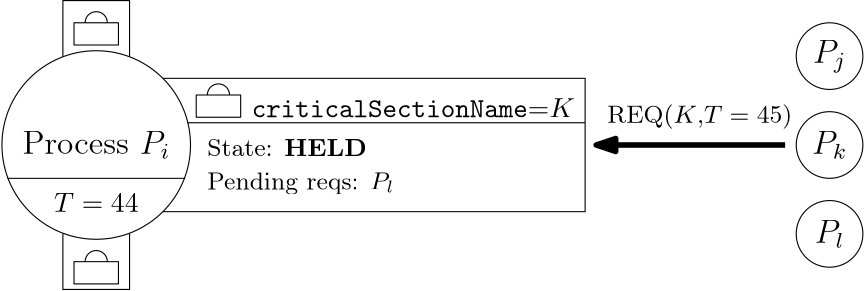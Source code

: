 <?xml version="1.0"?>
<!DOCTYPE ipe SYSTEM "ipe.dtd">
<ipe version="70206" creator="Ipe 7.2.7">
<info created="D:20180502113833" modified="D:20180502121123"/>
<ipestyle name="basic">
<symbol name="arrow/arc(spx)">
<path stroke="sym-stroke" fill="sym-stroke" pen="sym-pen">
0 0 m
-1 0.333 l
-1 -0.333 l
h
</path>
</symbol>
<symbol name="arrow/farc(spx)">
<path stroke="sym-stroke" fill="white" pen="sym-pen">
0 0 m
-1 0.333 l
-1 -0.333 l
h
</path>
</symbol>
<symbol name="arrow/ptarc(spx)">
<path stroke="sym-stroke" fill="sym-stroke" pen="sym-pen">
0 0 m
-1 0.333 l
-0.8 0 l
-1 -0.333 l
h
</path>
</symbol>
<symbol name="arrow/fptarc(spx)">
<path stroke="sym-stroke" fill="white" pen="sym-pen">
0 0 m
-1 0.333 l
-0.8 0 l
-1 -0.333 l
h
</path>
</symbol>
<symbol name="mark/circle(sx)" transformations="translations">
<path fill="sym-stroke">
0.6 0 0 0.6 0 0 e
0.4 0 0 0.4 0 0 e
</path>
</symbol>
<symbol name="mark/disk(sx)" transformations="translations">
<path fill="sym-stroke">
0.6 0 0 0.6 0 0 e
</path>
</symbol>
<symbol name="mark/fdisk(sfx)" transformations="translations">
<group>
<path fill="sym-fill">
0.5 0 0 0.5 0 0 e
</path>
<path fill="sym-stroke" fillrule="eofill">
0.6 0 0 0.6 0 0 e
0.4 0 0 0.4 0 0 e
</path>
</group>
</symbol>
<symbol name="mark/box(sx)" transformations="translations">
<path fill="sym-stroke" fillrule="eofill">
-0.6 -0.6 m
0.6 -0.6 l
0.6 0.6 l
-0.6 0.6 l
h
-0.4 -0.4 m
0.4 -0.4 l
0.4 0.4 l
-0.4 0.4 l
h
</path>
</symbol>
<symbol name="mark/square(sx)" transformations="translations">
<path fill="sym-stroke">
-0.6 -0.6 m
0.6 -0.6 l
0.6 0.6 l
-0.6 0.6 l
h
</path>
</symbol>
<symbol name="mark/fsquare(sfx)" transformations="translations">
<group>
<path fill="sym-fill">
-0.5 -0.5 m
0.5 -0.5 l
0.5 0.5 l
-0.5 0.5 l
h
</path>
<path fill="sym-stroke" fillrule="eofill">
-0.6 -0.6 m
0.6 -0.6 l
0.6 0.6 l
-0.6 0.6 l
h
-0.4 -0.4 m
0.4 -0.4 l
0.4 0.4 l
-0.4 0.4 l
h
</path>
</group>
</symbol>
<symbol name="mark/cross(sx)" transformations="translations">
<group>
<path fill="sym-stroke">
-0.43 -0.57 m
0.57 0.43 l
0.43 0.57 l
-0.57 -0.43 l
h
</path>
<path fill="sym-stroke">
-0.43 0.57 m
0.57 -0.43 l
0.43 -0.57 l
-0.57 0.43 l
h
</path>
</group>
</symbol>
<symbol name="arrow/fnormal(spx)">
<path stroke="sym-stroke" fill="white" pen="sym-pen">
0 0 m
-1 0.333 l
-1 -0.333 l
h
</path>
</symbol>
<symbol name="arrow/pointed(spx)">
<path stroke="sym-stroke" fill="sym-stroke" pen="sym-pen">
0 0 m
-1 0.333 l
-0.8 0 l
-1 -0.333 l
h
</path>
</symbol>
<symbol name="arrow/fpointed(spx)">
<path stroke="sym-stroke" fill="white" pen="sym-pen">
0 0 m
-1 0.333 l
-0.8 0 l
-1 -0.333 l
h
</path>
</symbol>
<symbol name="arrow/linear(spx)">
<path stroke="sym-stroke" pen="sym-pen">
-1 0.333 m
0 0 l
-1 -0.333 l
</path>
</symbol>
<symbol name="arrow/fdouble(spx)">
<path stroke="sym-stroke" fill="white" pen="sym-pen">
0 0 m
-1 0.333 l
-1 -0.333 l
h
-1 0 m
-2 0.333 l
-2 -0.333 l
h
</path>
</symbol>
<symbol name="arrow/double(spx)">
<path stroke="sym-stroke" fill="sym-stroke" pen="sym-pen">
0 0 m
-1 0.333 l
-1 -0.333 l
h
-1 0 m
-2 0.333 l
-2 -0.333 l
h
</path>
</symbol>
<pen name="heavier" value="0.8"/>
<pen name="fat" value="1.2"/>
<pen name="ultrafat" value="2"/>
<symbolsize name="large" value="5"/>
<symbolsize name="small" value="2"/>
<symbolsize name="tiny" value="1.1"/>
<arrowsize name="large" value="10"/>
<arrowsize name="small" value="5"/>
<arrowsize name="tiny" value="3"/>
<color name="red" value="1 0 0"/>
<color name="green" value="0 1 0"/>
<color name="blue" value="0 0 1"/>
<color name="yellow" value="1 1 0"/>
<color name="orange" value="1 0.647 0"/>
<color name="gold" value="1 0.843 0"/>
<color name="purple" value="0.627 0.125 0.941"/>
<color name="gray" value="0.745"/>
<color name="brown" value="0.647 0.165 0.165"/>
<color name="navy" value="0 0 0.502"/>
<color name="pink" value="1 0.753 0.796"/>
<color name="seagreen" value="0.18 0.545 0.341"/>
<color name="turquoise" value="0.251 0.878 0.816"/>
<color name="violet" value="0.933 0.51 0.933"/>
<color name="darkblue" value="0 0 0.545"/>
<color name="darkcyan" value="0 0.545 0.545"/>
<color name="darkgray" value="0.663"/>
<color name="darkgreen" value="0 0.392 0"/>
<color name="darkmagenta" value="0.545 0 0.545"/>
<color name="darkorange" value="1 0.549 0"/>
<color name="darkred" value="0.545 0 0"/>
<color name="lightblue" value="0.678 0.847 0.902"/>
<color name="lightcyan" value="0.878 1 1"/>
<color name="lightgray" value="0.827"/>
<color name="lightgreen" value="0.565 0.933 0.565"/>
<color name="lightyellow" value="1 1 0.878"/>
<dashstyle name="dashed" value="[4] 0"/>
<dashstyle name="dotted" value="[1 3] 0"/>
<dashstyle name="dash dotted" value="[4 2 1 2] 0"/>
<dashstyle name="dash dot dotted" value="[4 2 1 2 1 2] 0"/>
<textsize name="large" value="\large"/>
<textsize name="Large" value="\Large"/>
<textsize name="LARGE" value="\LARGE"/>
<textsize name="huge" value="\huge"/>
<textsize name="Huge" value="\Huge"/>
<textsize name="small" value="\small"/>
<textsize name="footnote" value="\footnotesize"/>
<textsize name="tiny" value="\tiny"/>
<textstyle name="center" begin="\begin{center}" end="\end{center}"/>
<textstyle name="itemize" begin="\begin{itemize}" end="\end{itemize}"/>
<textstyle name="item" begin="\begin{itemize}\item{}" end="\end{itemize}"/>
<gridsize name="4 pts" value="4"/>
<gridsize name="8 pts (~3 mm)" value="8"/>
<gridsize name="16 pts (~6 mm)" value="16"/>
<gridsize name="32 pts (~12 mm)" value="32"/>
<gridsize name="10 pts (~3.5 mm)" value="10"/>
<gridsize name="20 pts (~7 mm)" value="20"/>
<gridsize name="14 pts (~5 mm)" value="14"/>
<gridsize name="28 pts (~10 mm)" value="28"/>
<gridsize name="56 pts (~20 mm)" value="56"/>
<anglesize name="90 deg" value="90"/>
<anglesize name="60 deg" value="60"/>
<anglesize name="45 deg" value="45"/>
<anglesize name="30 deg" value="30"/>
<anglesize name="22.5 deg" value="22.5"/>
<opacity name="10%" value="0.1"/>
<opacity name="30%" value="0.3"/>
<opacity name="50%" value="0.5"/>
<opacity name="75%" value="0.75"/>
<tiling name="falling" angle="-60" step="4" width="1"/>
<tiling name="rising" angle="30" step="4" width="1"/>
</ipestyle>
<page>
<layer name="alpha"/>
<view layers="alpha" active="alpha"/>
<text layer="alpha" matrix="1 0 0 1 28 -64" transformations="translations" pos="68 808" stroke="black" type="label" width="53.164" height="8.173" depth="1.79" halign="center" valign="center" size="large">Process $P_i$</text>
<text matrix="1 0 0 1 68 -60" transformations="translations" pos="68 788" stroke="black" type="label" width="67.353" height="6.23" depth="1.74" valign="baseline" size="small">Pending reqs: $P_l$</text>
<text matrix="1 0 0 1 68 -48" transformations="translations" pos="68 788" stroke="black" type="label" width="57.403" height="6.152" depth="0" valign="baseline" size="small">State: \textbf{HELD}</text>
<path matrix="1 0 0 1 64 -66" stroke="black">
68 828 m
68 820 l
84 820 l
84 828 l
h
</path>
<path matrix="1 0 0 1 64 -66" stroke="black">
72 828 m
4 0 0 -4 76 828 80 828 a
</path>
<text matrix="1 0 0 1 64 -66" transformations="translations" pos="88 820" stroke="black" type="label" width="116.299" height="6.808" depth="0" valign="baseline">\texttt{criticalSectionName}=$K$</text>
<path matrix="1 0 0 1 0 -48" stroke="black">
33.9411 0 0 33.9411 96 792 e
</path>
<path matrix="1 0 0 1 0 -48" stroke="black">
120 816 m
272 816 l
272 800 l
128.985 800 l
272 800 l
272 768 l
120 768 l
</path>
<path matrix="1 0 0 1 20 -126" stroke="black">
68 828 m
68 820 l
84 820 l
84 828 l
h
</path>
<path matrix="1 0 0 1 20 -126" stroke="black">
72 828 m
4 0 0 -4 76 828 80 828 a
</path>
<path matrix="1 0 0 1 20 -40" stroke="black">
68 828 m
68 820 l
84 820 l
84 828 l
h
</path>
<path matrix="1 0 0 1 20 -40" stroke="black">
72 828 m
4 0 0 -4 76 828 80 828 a
</path>
<path stroke="black">
84 775.749 m
84 796 l
108 796 l
108 775.749 l
</path>
<path stroke="black">
84 712.251 m
84 692 l
108 692 l
108 712 l
</path>
<path stroke="black">
12 0 0 12 360 776 e
</path>
<path stroke="black">
12 0 0 12 360 744 e
</path>
<path stroke="black">
12 0 0 12 360 712 e
</path>
<text matrix="1 0 0 1 292 -32" transformations="translations" pos="68 808" stroke="black" type="label" width="11.927" height="8.172" depth="3.34" halign="center" valign="center" size="large" style="math">P_j</text>
<text matrix="1 0 0 1 292 -64" transformations="translations" pos="68 808" stroke="black" type="label" width="12.665" height="8.173" depth="1.79" halign="center" valign="center" size="large" style="math">P_k</text>
<text matrix="1 0 0 1 292 -96" transformations="translations" pos="68 808" stroke="black" type="label" width="10.666" height="8.173" depth="1.79" halign="center" valign="center" size="large" style="math">P_l</text>
<text matrix="1 0 0 1 28 -88" transformations="translations" pos="68 808" stroke="black" type="label" width="30.452" height="6.808" depth="0" halign="center" valign="bottom" style="math">T=44</text>
<path stroke="black" fill="darkred">
64 732 m
128 732 l
</path>
<path stroke="black" fill="darkred" pen="ultrafat" arrow="normal/normal">
344 744 m
276 744 l
</path>
<text matrix="1 0 0 1 -8 0" pos="288 752" stroke="black" type="label" width="66.549" height="6.726" depth="2.24" valign="baseline" size="small">REQ($K$,$T=45$)</text>
</page>
</ipe>

